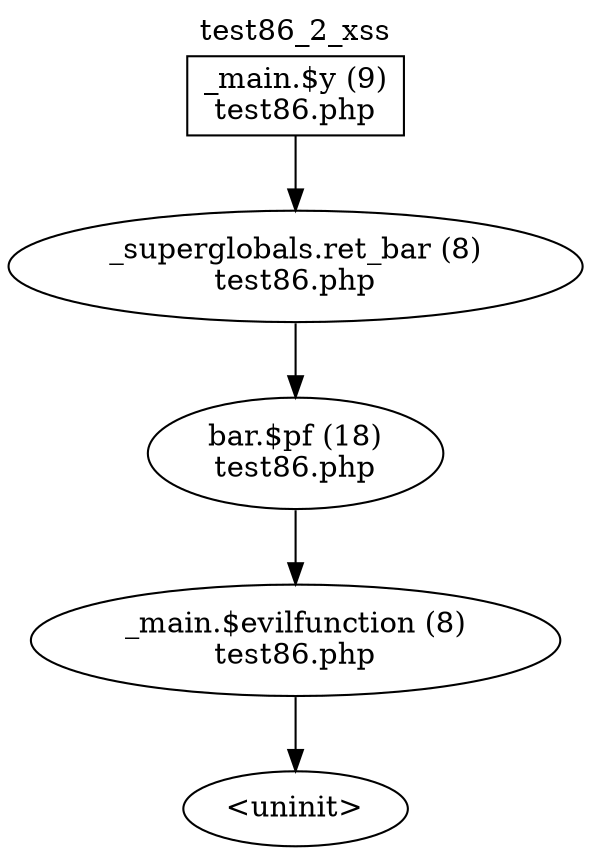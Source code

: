 digraph cfg {
  label="test86_2_xss";
  labelloc=t;
  n1 [shape=box, label="_main.$y (9)\ntest86.php"];
  n2 [shape=ellipse, label="_superglobals.ret_bar (8)\ntest86.php"];
  n3 [shape=ellipse, label="bar.$pf (18)\ntest86.php"];
  n4 [shape=ellipse, label="_main.$evilfunction (8)\ntest86.php"];
  n5 [shape=ellipse, label="<uninit>"];
  n1 -> n2;
  n2 -> n3;
  n3 -> n4;
  n4 -> n5;
}
